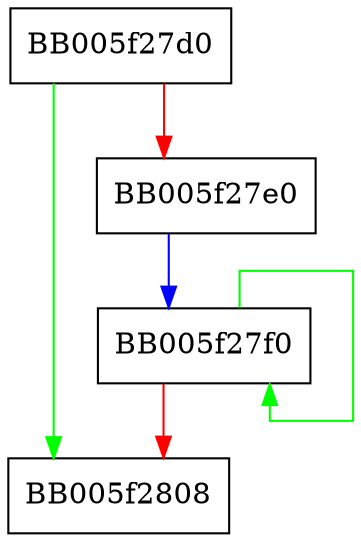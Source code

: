 digraph WPACKET_cleanup {
  node [shape="box"];
  graph [splines=ortho];
  BB005f27d0 -> BB005f2808 [color="green"];
  BB005f27d0 -> BB005f27e0 [color="red"];
  BB005f27e0 -> BB005f27f0 [color="blue"];
  BB005f27f0 -> BB005f27f0 [color="green"];
  BB005f27f0 -> BB005f2808 [color="red"];
}